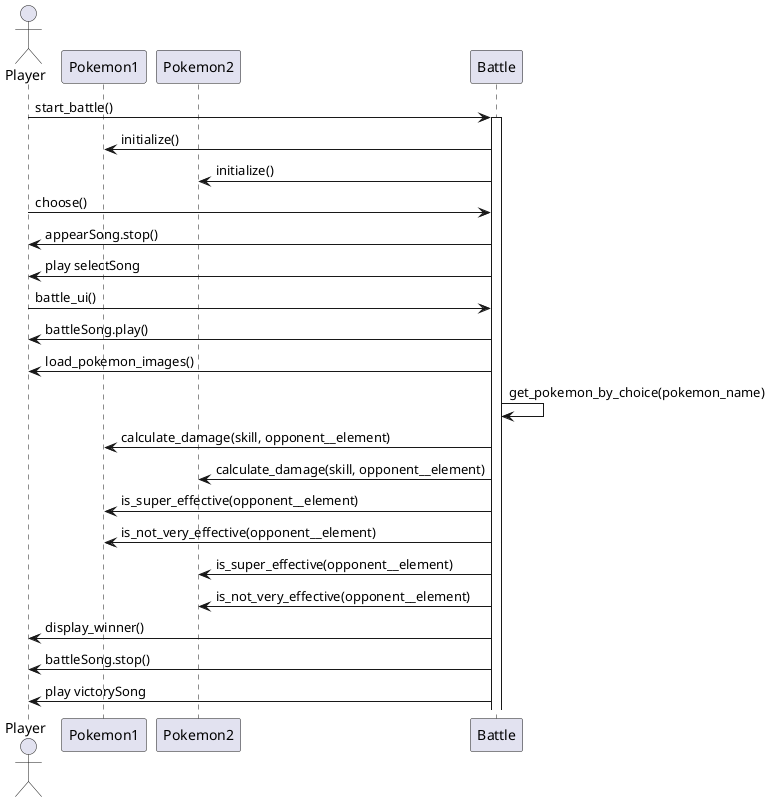 @startuml battle
actor Player
participant Pokemon1
participant Pokemon2
participant Battle

Player -> Battle: start_battle()
activate Battle

Battle -> Pokemon1: initialize()
Battle -> Pokemon2: initialize()

Player -> Battle: choose()
Battle -> Player: appearSong.stop()
Battle -> Player: play selectSong

Player -> Battle: battle_ui()
Battle -> Player: battleSong.play()
Battle -> Player: load_pokemon_images()
Battle -> Battle: get_pokemon_by_choice(pokemon_name)
Battle -> Pokemon1: calculate_damage(skill, opponent__element)
Battle -> Pokemon2: calculate_damage(skill, opponent__element)
Battle -> Pokemon1: is_super_effective(opponent__element)
Battle -> Pokemon1: is_not_very_effective(opponent__element)
Battle -> Pokemon2: is_super_effective(opponent__element)
Battle -> Pokemon2: is_not_very_effective(opponent__element)

Battle -> Player: display_winner()
Battle -> Player: battleSong.stop()
Battle -> Player: play victorySong
@enduml
